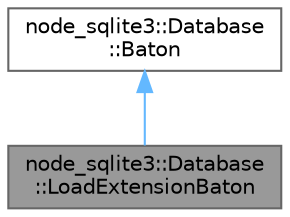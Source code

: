 digraph "node_sqlite3::Database::LoadExtensionBaton"
{
 // LATEX_PDF_SIZE
  bgcolor="transparent";
  edge [fontname=Helvetica,fontsize=10,labelfontname=Helvetica,labelfontsize=10];
  node [fontname=Helvetica,fontsize=10,shape=box,height=0.2,width=0.4];
  Node1 [id="Node000001",label="node_sqlite3::Database\l::LoadExtensionBaton",height=0.2,width=0.4,color="gray40", fillcolor="grey60", style="filled", fontcolor="black",tooltip=" "];
  Node2 -> Node1 [id="edge1_Node000001_Node000002",dir="back",color="steelblue1",style="solid",tooltip=" "];
  Node2 [id="Node000002",label="node_sqlite3::Database\l::Baton",height=0.2,width=0.4,color="gray40", fillcolor="white", style="filled",URL="$structnode__sqlite3_1_1_database_1_1_baton.html",tooltip=" "];
}
